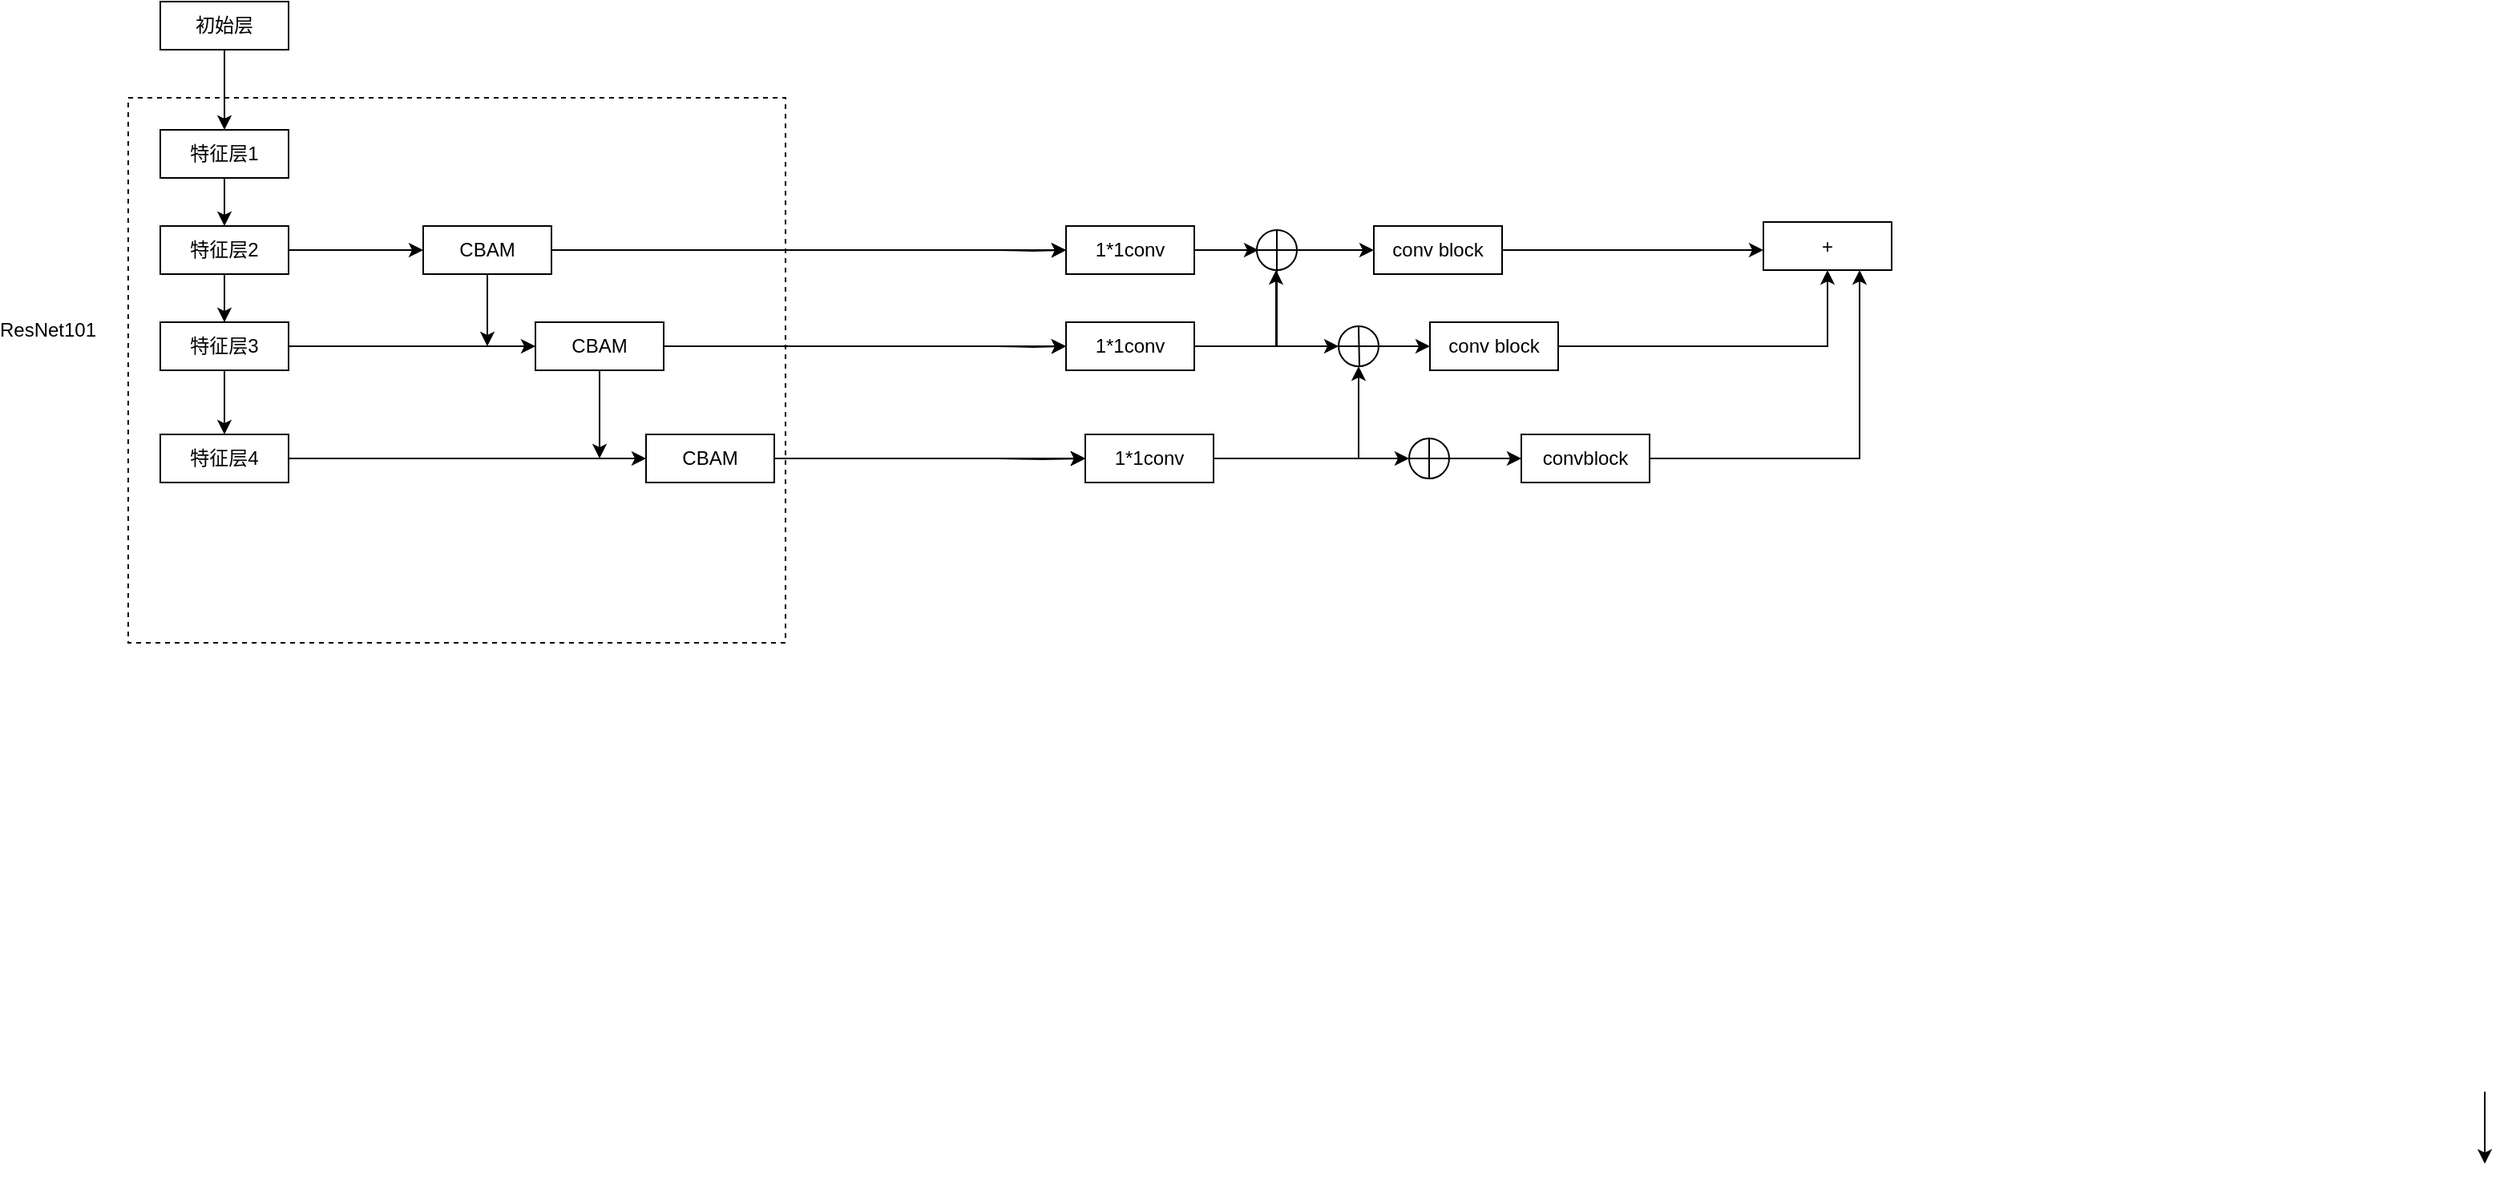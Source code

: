 <mxfile version="20.0.4" type="github">
  <diagram id="JfQKZL2tGRuZfobABAPK" name="Page-1">
    <mxGraphModel dx="1783" dy="1067" grid="1" gridSize="10" guides="1" tooltips="1" connect="1" arrows="1" fold="1" page="1" pageScale="1" pageWidth="3300" pageHeight="4681" math="0" shadow="0">
      <root>
        <mxCell id="0" />
        <mxCell id="1" parent="0" />
        <mxCell id="L2EDGP9bUQQvMHzrjToU-14" value="" style="rounded=0;whiteSpace=wrap;html=1;dashed=1;" vertex="1" parent="1">
          <mxGeometry x="100" y="290" width="410" height="340" as="geometry" />
        </mxCell>
        <mxCell id="L2EDGP9bUQQvMHzrjToU-9" style="edgeStyle=orthogonalEdgeStyle;rounded=0;orthogonalLoop=1;jettySize=auto;html=1;exitX=0.5;exitY=1;exitDx=0;exitDy=0;entryX=0.5;entryY=0;entryDx=0;entryDy=0;" edge="1" parent="1" source="L2EDGP9bUQQvMHzrjToU-1" target="L2EDGP9bUQQvMHzrjToU-3">
          <mxGeometry relative="1" as="geometry" />
        </mxCell>
        <mxCell id="L2EDGP9bUQQvMHzrjToU-1" value="初始层" style="rounded=0;whiteSpace=wrap;html=1;" vertex="1" parent="1">
          <mxGeometry x="120" y="230" width="80" height="30" as="geometry" />
        </mxCell>
        <mxCell id="L2EDGP9bUQQvMHzrjToU-10" style="edgeStyle=orthogonalEdgeStyle;rounded=0;orthogonalLoop=1;jettySize=auto;html=1;exitX=0.5;exitY=1;exitDx=0;exitDy=0;entryX=0.5;entryY=0;entryDx=0;entryDy=0;" edge="1" parent="1" source="L2EDGP9bUQQvMHzrjToU-3" target="L2EDGP9bUQQvMHzrjToU-4">
          <mxGeometry relative="1" as="geometry" />
        </mxCell>
        <mxCell id="L2EDGP9bUQQvMHzrjToU-3" value="特征层1" style="rounded=0;whiteSpace=wrap;html=1;" vertex="1" parent="1">
          <mxGeometry x="120" y="310" width="80" height="30" as="geometry" />
        </mxCell>
        <mxCell id="L2EDGP9bUQQvMHzrjToU-12" style="edgeStyle=orthogonalEdgeStyle;rounded=0;orthogonalLoop=1;jettySize=auto;html=1;exitX=0.5;exitY=1;exitDx=0;exitDy=0;entryX=0.5;entryY=0;entryDx=0;entryDy=0;" edge="1" parent="1" source="L2EDGP9bUQQvMHzrjToU-4" target="L2EDGP9bUQQvMHzrjToU-5">
          <mxGeometry relative="1" as="geometry" />
        </mxCell>
        <mxCell id="L2EDGP9bUQQvMHzrjToU-13" value="" style="edgeStyle=orthogonalEdgeStyle;rounded=0;orthogonalLoop=1;jettySize=auto;html=1;" edge="1" parent="1" source="L2EDGP9bUQQvMHzrjToU-4" target="L2EDGP9bUQQvMHzrjToU-6">
          <mxGeometry relative="1" as="geometry" />
        </mxCell>
        <mxCell id="L2EDGP9bUQQvMHzrjToU-18" style="edgeStyle=orthogonalEdgeStyle;rounded=0;orthogonalLoop=1;jettySize=auto;html=1;exitX=1;exitY=0.5;exitDx=0;exitDy=0;entryX=0;entryY=0.5;entryDx=0;entryDy=0;" edge="1" parent="1" source="L2EDGP9bUQQvMHzrjToU-4" target="L2EDGP9bUQQvMHzrjToU-16">
          <mxGeometry relative="1" as="geometry" />
        </mxCell>
        <mxCell id="L2EDGP9bUQQvMHzrjToU-4" value="特征层2" style="rounded=0;whiteSpace=wrap;html=1;" vertex="1" parent="1">
          <mxGeometry x="120" y="370" width="80" height="30" as="geometry" />
        </mxCell>
        <mxCell id="L2EDGP9bUQQvMHzrjToU-445" style="edgeStyle=orthogonalEdgeStyle;rounded=0;sketch=0;orthogonalLoop=1;jettySize=auto;html=1;exitX=1;exitY=0.5;exitDx=0;exitDy=0;entryX=0;entryY=0.5;entryDx=0;entryDy=0;shadow=0;startArrow=none;startFill=0;endArrow=classic;endFill=1;strokeColor=default;" edge="1" parent="1" source="L2EDGP9bUQQvMHzrjToU-5" target="L2EDGP9bUQQvMHzrjToU-19">
          <mxGeometry relative="1" as="geometry" />
        </mxCell>
        <mxCell id="L2EDGP9bUQQvMHzrjToU-5" value="特征层3" style="rounded=0;whiteSpace=wrap;html=1;" vertex="1" parent="1">
          <mxGeometry x="120" y="430" width="80" height="30" as="geometry" />
        </mxCell>
        <mxCell id="L2EDGP9bUQQvMHzrjToU-22" style="edgeStyle=orthogonalEdgeStyle;rounded=0;orthogonalLoop=1;jettySize=auto;html=1;exitX=1;exitY=0.5;exitDx=0;exitDy=0;entryX=0;entryY=0.5;entryDx=0;entryDy=0;" edge="1" parent="1" source="L2EDGP9bUQQvMHzrjToU-6" target="L2EDGP9bUQQvMHzrjToU-21">
          <mxGeometry relative="1" as="geometry" />
        </mxCell>
        <mxCell id="L2EDGP9bUQQvMHzrjToU-6" value="特征层4" style="rounded=0;whiteSpace=wrap;html=1;" vertex="1" parent="1">
          <mxGeometry x="120" y="500" width="80" height="30" as="geometry" />
        </mxCell>
        <mxCell id="L2EDGP9bUQQvMHzrjToU-15" value="ResNet101" style="text;html=1;strokeColor=none;fillColor=none;align=center;verticalAlign=middle;whiteSpace=wrap;rounded=0;dashed=1;" vertex="1" parent="1">
          <mxGeometry x="20" y="420" width="60" height="30" as="geometry" />
        </mxCell>
        <mxCell id="L2EDGP9bUQQvMHzrjToU-32" style="edgeStyle=orthogonalEdgeStyle;rounded=0;orthogonalLoop=1;jettySize=auto;html=1;exitX=1;exitY=0.5;exitDx=0;exitDy=0;entryX=0;entryY=0.5;entryDx=0;entryDy=0;startArrow=none;" edge="1" parent="1" target="L2EDGP9bUQQvMHzrjToU-28">
          <mxGeometry relative="1" as="geometry">
            <mxPoint x="643" y="385" as="sourcePoint" />
          </mxGeometry>
        </mxCell>
        <mxCell id="L2EDGP9bUQQvMHzrjToU-16" value="CBAM" style="rounded=0;whiteSpace=wrap;html=1;" vertex="1" parent="1">
          <mxGeometry x="284" y="370" width="80" height="30" as="geometry" />
        </mxCell>
        <mxCell id="L2EDGP9bUQQvMHzrjToU-33" style="edgeStyle=orthogonalEdgeStyle;rounded=0;orthogonalLoop=1;jettySize=auto;html=1;exitX=1;exitY=0.5;exitDx=0;exitDy=0;entryX=0;entryY=0.5;entryDx=0;entryDy=0;startArrow=none;" edge="1" parent="1" target="L2EDGP9bUQQvMHzrjToU-29">
          <mxGeometry relative="1" as="geometry">
            <mxPoint x="643" y="445" as="sourcePoint" />
            <mxPoint x="574" y="453" as="targetPoint" />
          </mxGeometry>
        </mxCell>
        <mxCell id="L2EDGP9bUQQvMHzrjToU-19" value="CBAM" style="rounded=0;whiteSpace=wrap;html=1;" vertex="1" parent="1">
          <mxGeometry x="354" y="430" width="80" height="30" as="geometry" />
        </mxCell>
        <mxCell id="L2EDGP9bUQQvMHzrjToU-34" style="edgeStyle=orthogonalEdgeStyle;rounded=0;orthogonalLoop=1;jettySize=auto;html=1;exitX=1;exitY=0.5;exitDx=0;exitDy=0;entryX=0;entryY=0.5;entryDx=0;entryDy=0;" edge="1" parent="1" target="L2EDGP9bUQQvMHzrjToU-30">
          <mxGeometry relative="1" as="geometry">
            <mxPoint x="669" y="515" as="sourcePoint" />
          </mxGeometry>
        </mxCell>
        <mxCell id="L2EDGP9bUQQvMHzrjToU-428" style="edgeStyle=orthogonalEdgeStyle;rounded=0;sketch=0;orthogonalLoop=1;jettySize=auto;html=1;exitX=1;exitY=0.5;exitDx=0;exitDy=0;entryX=0;entryY=0.5;entryDx=0;entryDy=0;shadow=0;startArrow=none;startFill=0;endArrow=classic;endFill=1;strokeColor=default;" edge="1" parent="1" target="L2EDGP9bUQQvMHzrjToU-30">
          <mxGeometry relative="1" as="geometry">
            <mxPoint x="643" y="515" as="sourcePoint" />
          </mxGeometry>
        </mxCell>
        <mxCell id="L2EDGP9bUQQvMHzrjToU-21" value="CBAM" style="rounded=0;whiteSpace=wrap;html=1;" vertex="1" parent="1">
          <mxGeometry x="423" y="500" width="80" height="30" as="geometry" />
        </mxCell>
        <mxCell id="L2EDGP9bUQQvMHzrjToU-35" style="edgeStyle=orthogonalEdgeStyle;rounded=0;orthogonalLoop=1;jettySize=auto;html=1;exitX=1;exitY=0.5;exitDx=0;exitDy=0;" edge="1" parent="1" source="L2EDGP9bUQQvMHzrjToU-28">
          <mxGeometry relative="1" as="geometry">
            <mxPoint x="805" y="385" as="targetPoint" />
          </mxGeometry>
        </mxCell>
        <mxCell id="L2EDGP9bUQQvMHzrjToU-28" value="1*1conv" style="rounded=0;whiteSpace=wrap;html=1;" vertex="1" parent="1">
          <mxGeometry x="685" y="370" width="80" height="30" as="geometry" />
        </mxCell>
        <mxCell id="L2EDGP9bUQQvMHzrjToU-39" style="edgeStyle=orthogonalEdgeStyle;rounded=0;orthogonalLoop=1;jettySize=auto;html=1;exitX=1;exitY=0.5;exitDx=0;exitDy=0;endArrow=classic;endFill=1;strokeColor=default;" edge="1" parent="1" source="L2EDGP9bUQQvMHzrjToU-29">
          <mxGeometry relative="1" as="geometry">
            <mxPoint x="855" y="445" as="targetPoint" />
            <Array as="points">
              <mxPoint x="835" y="445" />
              <mxPoint x="835" y="445" />
            </Array>
          </mxGeometry>
        </mxCell>
        <mxCell id="L2EDGP9bUQQvMHzrjToU-29" value="1*1conv" style="rounded=0;whiteSpace=wrap;html=1;" vertex="1" parent="1">
          <mxGeometry x="685" y="430" width="80" height="30" as="geometry" />
        </mxCell>
        <mxCell id="L2EDGP9bUQQvMHzrjToU-66" style="edgeStyle=orthogonalEdgeStyle;rounded=0;sketch=0;orthogonalLoop=1;jettySize=auto;html=1;exitX=1;exitY=0.5;exitDx=0;exitDy=0;entryX=0.5;entryY=1;entryDx=0;entryDy=0;shadow=0;startArrow=none;startFill=0;endArrow=classic;endFill=1;strokeColor=default;" edge="1" parent="1" source="L2EDGP9bUQQvMHzrjToU-30" target="L2EDGP9bUQQvMHzrjToU-62">
          <mxGeometry relative="1" as="geometry" />
        </mxCell>
        <mxCell id="L2EDGP9bUQQvMHzrjToU-30" value="1*1conv" style="rounded=0;whiteSpace=wrap;html=1;" vertex="1" parent="1">
          <mxGeometry x="697" y="500" width="80" height="30" as="geometry" />
        </mxCell>
        <mxCell id="L2EDGP9bUQQvMHzrjToU-68" style="edgeStyle=orthogonalEdgeStyle;rounded=0;sketch=0;orthogonalLoop=1;jettySize=auto;html=1;exitX=1;exitY=0.5;exitDx=0;exitDy=0;entryX=0;entryY=0.5;entryDx=0;entryDy=0;shadow=0;startArrow=none;startFill=0;endArrow=classic;endFill=1;strokeColor=default;" edge="1" parent="1" source="L2EDGP9bUQQvMHzrjToU-36" target="L2EDGP9bUQQvMHzrjToU-67">
          <mxGeometry relative="1" as="geometry" />
        </mxCell>
        <mxCell id="L2EDGP9bUQQvMHzrjToU-36" value="" style="ellipse;whiteSpace=wrap;html=1;aspect=fixed;" vertex="1" parent="1">
          <mxGeometry x="804" y="372.5" width="25" height="25" as="geometry" />
        </mxCell>
        <mxCell id="L2EDGP9bUQQvMHzrjToU-37" style="edgeStyle=orthogonalEdgeStyle;rounded=0;orthogonalLoop=1;jettySize=auto;html=1;exitX=0;exitY=0.5;exitDx=0;exitDy=0;entryX=1;entryY=0.5;entryDx=0;entryDy=0;strokeColor=default;endArrow=none;endFill=0;" edge="1" parent="1" source="L2EDGP9bUQQvMHzrjToU-36" target="L2EDGP9bUQQvMHzrjToU-36">
          <mxGeometry relative="1" as="geometry" />
        </mxCell>
        <mxCell id="L2EDGP9bUQQvMHzrjToU-42" style="edgeStyle=orthogonalEdgeStyle;rounded=0;orthogonalLoop=1;jettySize=auto;html=1;exitX=0.5;exitY=0;exitDx=0;exitDy=0;entryX=0.5;entryY=1;entryDx=0;entryDy=0;startArrow=none;startFill=0;endArrow=none;endFill=0;strokeColor=default;" edge="1" parent="1" source="L2EDGP9bUQQvMHzrjToU-36" target="L2EDGP9bUQQvMHzrjToU-36">
          <mxGeometry relative="1" as="geometry" />
        </mxCell>
        <mxCell id="L2EDGP9bUQQvMHzrjToU-46" value="" style="endArrow=classic;html=1;rounded=0;shadow=0;sketch=0;strokeColor=default;exitX=1;exitY=0.5;exitDx=0;exitDy=0;" edge="1" parent="1" source="L2EDGP9bUQQvMHzrjToU-29">
          <mxGeometry width="50" height="50" relative="1" as="geometry">
            <mxPoint x="765" y="450" as="sourcePoint" />
            <mxPoint x="816" y="397.5" as="targetPoint" />
            <Array as="points">
              <mxPoint x="816" y="445" />
            </Array>
          </mxGeometry>
        </mxCell>
        <mxCell id="L2EDGP9bUQQvMHzrjToU-55" value="" style="edgeStyle=orthogonalEdgeStyle;rounded=0;sketch=0;orthogonalLoop=1;jettySize=auto;html=1;shadow=0;startArrow=none;startFill=0;endArrow=none;endFill=0;strokeColor=default;" edge="1" parent="1" source="L2EDGP9bUQQvMHzrjToU-50" target="L2EDGP9bUQQvMHzrjToU-36">
          <mxGeometry relative="1" as="geometry" />
        </mxCell>
        <mxCell id="L2EDGP9bUQQvMHzrjToU-56" style="edgeStyle=orthogonalEdgeStyle;rounded=0;sketch=0;orthogonalLoop=1;jettySize=auto;html=1;exitX=0.5;exitY=1;exitDx=0;exitDy=0;entryX=1;entryY=0.5;entryDx=0;entryDy=0;shadow=0;startArrow=classic;startFill=1;endArrow=none;endFill=0;strokeColor=default;" edge="1" parent="1" source="L2EDGP9bUQQvMHzrjToU-50" target="L2EDGP9bUQQvMHzrjToU-30">
          <mxGeometry relative="1" as="geometry" />
        </mxCell>
        <mxCell id="L2EDGP9bUQQvMHzrjToU-70" style="edgeStyle=orthogonalEdgeStyle;rounded=0;sketch=0;orthogonalLoop=1;jettySize=auto;html=1;exitX=1;exitY=0.5;exitDx=0;exitDy=0;entryX=0;entryY=0.5;entryDx=0;entryDy=0;shadow=0;startArrow=none;startFill=0;endArrow=classic;endFill=1;strokeColor=default;" edge="1" parent="1" source="L2EDGP9bUQQvMHzrjToU-50" target="L2EDGP9bUQQvMHzrjToU-69">
          <mxGeometry relative="1" as="geometry" />
        </mxCell>
        <mxCell id="L2EDGP9bUQQvMHzrjToU-50" value="" style="ellipse;whiteSpace=wrap;html=1;aspect=fixed;" vertex="1" parent="1">
          <mxGeometry x="855" y="432.5" width="25" height="25" as="geometry" />
        </mxCell>
        <mxCell id="L2EDGP9bUQQvMHzrjToU-51" style="edgeStyle=orthogonalEdgeStyle;rounded=0;orthogonalLoop=1;jettySize=auto;html=1;exitX=0;exitY=0.5;exitDx=0;exitDy=0;entryX=1;entryY=0.5;entryDx=0;entryDy=0;strokeColor=default;endArrow=none;endFill=0;" edge="1" parent="1" source="L2EDGP9bUQQvMHzrjToU-50" target="L2EDGP9bUQQvMHzrjToU-50">
          <mxGeometry relative="1" as="geometry" />
        </mxCell>
        <mxCell id="L2EDGP9bUQQvMHzrjToU-52" style="edgeStyle=orthogonalEdgeStyle;rounded=0;orthogonalLoop=1;jettySize=auto;html=1;exitX=0.5;exitY=0;exitDx=0;exitDy=0;startArrow=none;startFill=0;endArrow=none;endFill=0;strokeColor=default;" edge="1" parent="1" source="L2EDGP9bUQQvMHzrjToU-50">
          <mxGeometry relative="1" as="geometry">
            <mxPoint x="868" y="458" as="targetPoint" />
            <Array as="points">
              <mxPoint x="868" y="433" />
              <mxPoint x="868" y="433" />
            </Array>
          </mxGeometry>
        </mxCell>
        <mxCell id="L2EDGP9bUQQvMHzrjToU-411" style="edgeStyle=orthogonalEdgeStyle;rounded=0;sketch=0;orthogonalLoop=1;jettySize=auto;html=1;exitX=0.5;exitY=0;exitDx=0;exitDy=0;entryX=0;entryY=0.5;entryDx=0;entryDy=0;shadow=0;startArrow=none;startFill=0;endArrow=classic;endFill=1;strokeColor=default;" edge="1" parent="1" source="L2EDGP9bUQQvMHzrjToU-62" target="L2EDGP9bUQQvMHzrjToU-409">
          <mxGeometry relative="1" as="geometry" />
        </mxCell>
        <mxCell id="L2EDGP9bUQQvMHzrjToU-62" value="" style="ellipse;whiteSpace=wrap;html=1;aspect=fixed;direction=south;" vertex="1" parent="1">
          <mxGeometry x="899" y="502.5" width="25" height="25" as="geometry" />
        </mxCell>
        <mxCell id="L2EDGP9bUQQvMHzrjToU-63" style="edgeStyle=orthogonalEdgeStyle;rounded=0;orthogonalLoop=1;jettySize=auto;html=1;exitX=0;exitY=0.5;exitDx=0;exitDy=0;entryX=1;entryY=0.5;entryDx=0;entryDy=0;strokeColor=default;endArrow=none;endFill=0;" edge="1" parent="1" source="L2EDGP9bUQQvMHzrjToU-62" target="L2EDGP9bUQQvMHzrjToU-62">
          <mxGeometry relative="1" as="geometry" />
        </mxCell>
        <mxCell id="L2EDGP9bUQQvMHzrjToU-65" style="edgeStyle=orthogonalEdgeStyle;rounded=0;sketch=0;orthogonalLoop=1;jettySize=auto;html=1;exitX=0.5;exitY=1;exitDx=0;exitDy=0;entryX=0.5;entryY=0;entryDx=0;entryDy=0;shadow=0;startArrow=none;startFill=0;endArrow=none;endFill=0;strokeColor=default;" edge="1" parent="1" source="L2EDGP9bUQQvMHzrjToU-62" target="L2EDGP9bUQQvMHzrjToU-62">
          <mxGeometry relative="1" as="geometry" />
        </mxCell>
        <mxCell id="L2EDGP9bUQQvMHzrjToU-456" style="edgeStyle=orthogonalEdgeStyle;rounded=0;sketch=0;orthogonalLoop=1;jettySize=auto;html=1;exitX=1;exitY=0.5;exitDx=0;exitDy=0;shadow=0;startArrow=none;startFill=0;endArrow=classic;endFill=1;strokeColor=default;" edge="1" parent="1" source="L2EDGP9bUQQvMHzrjToU-67">
          <mxGeometry relative="1" as="geometry">
            <mxPoint x="1120" y="385" as="targetPoint" />
          </mxGeometry>
        </mxCell>
        <mxCell id="L2EDGP9bUQQvMHzrjToU-67" value="conv block" style="rounded=0;whiteSpace=wrap;html=1;" vertex="1" parent="1">
          <mxGeometry x="877" y="370" width="80" height="30" as="geometry" />
        </mxCell>
        <mxCell id="L2EDGP9bUQQvMHzrjToU-457" style="edgeStyle=orthogonalEdgeStyle;rounded=0;sketch=0;orthogonalLoop=1;jettySize=auto;html=1;exitX=1;exitY=0.5;exitDx=0;exitDy=0;shadow=0;startArrow=none;startFill=0;endArrow=classic;endFill=1;strokeColor=default;entryX=0.5;entryY=1;entryDx=0;entryDy=0;" edge="1" parent="1" source="L2EDGP9bUQQvMHzrjToU-69" target="L2EDGP9bUQQvMHzrjToU-459">
          <mxGeometry relative="1" as="geometry">
            <mxPoint x="1140" y="390" as="targetPoint" />
          </mxGeometry>
        </mxCell>
        <mxCell id="L2EDGP9bUQQvMHzrjToU-69" value="conv block" style="rounded=0;whiteSpace=wrap;html=1;" vertex="1" parent="1">
          <mxGeometry x="912" y="430" width="80" height="30" as="geometry" />
        </mxCell>
        <mxCell id="L2EDGP9bUQQvMHzrjToU-458" style="edgeStyle=orthogonalEdgeStyle;rounded=0;sketch=0;orthogonalLoop=1;jettySize=auto;html=1;exitX=1;exitY=0.5;exitDx=0;exitDy=0;shadow=0;startArrow=none;startFill=0;endArrow=classic;endFill=1;entryX=0.75;entryY=1;entryDx=0;entryDy=0;" edge="1" parent="1" source="L2EDGP9bUQQvMHzrjToU-409" target="L2EDGP9bUQQvMHzrjToU-459">
          <mxGeometry relative="1" as="geometry">
            <mxPoint x="1190" y="440" as="targetPoint" />
          </mxGeometry>
        </mxCell>
        <mxCell id="L2EDGP9bUQQvMHzrjToU-409" value="convblock" style="rounded=0;whiteSpace=wrap;html=1;" vertex="1" parent="1">
          <mxGeometry x="969" y="500" width="80" height="30" as="geometry" />
        </mxCell>
        <mxCell id="L2EDGP9bUQQvMHzrjToU-418" value="" style="rounded=0;whiteSpace=wrap;html=1;" vertex="1" parent="1">
          <mxGeometry x="240" y="561" height="20" as="geometry" />
        </mxCell>
        <mxCell id="L2EDGP9bUQQvMHzrjToU-426" style="edgeStyle=orthogonalEdgeStyle;rounded=0;sketch=0;orthogonalLoop=1;jettySize=auto;html=1;exitX=0.5;exitY=1;exitDx=0;exitDy=0;shadow=0;startArrow=none;startFill=0;endArrow=classic;endFill=1;strokeColor=default;" edge="1" parent="1" target="L2EDGP9bUQQvMHzrjToU-427">
          <mxGeometry relative="1" as="geometry">
            <mxPoint x="1570" y="910" as="sourcePoint" />
          </mxGeometry>
        </mxCell>
        <mxCell id="L2EDGP9bUQQvMHzrjToU-427" value="" style="rounded=0;whiteSpace=wrap;html=1;" vertex="1" parent="1">
          <mxGeometry x="1570" y="955" height="5" as="geometry" />
        </mxCell>
        <mxCell id="L2EDGP9bUQQvMHzrjToU-447" value="" style="endArrow=classic;html=1;rounded=0;shadow=0;sketch=0;strokeColor=default;exitX=0.5;exitY=1;exitDx=0;exitDy=0;startArrow=none;startFill=0;endFill=1;entryX=0.5;entryY=1;entryDx=0;entryDy=0;" edge="1" parent="1" source="L2EDGP9bUQQvMHzrjToU-16">
          <mxGeometry width="50" height="50" relative="1" as="geometry">
            <mxPoint x="404" y="520" as="sourcePoint" />
            <mxPoint x="324" y="445" as="targetPoint" />
          </mxGeometry>
        </mxCell>
        <mxCell id="L2EDGP9bUQQvMHzrjToU-448" value="" style="endArrow=classic;html=1;rounded=0;shadow=0;sketch=0;strokeColor=default;exitX=0.5;exitY=1;exitDx=0;exitDy=0;startArrow=none;startFill=0;endFill=1;" edge="1" parent="1">
          <mxGeometry width="50" height="50" relative="1" as="geometry">
            <mxPoint x="394" y="460" as="sourcePoint" />
            <mxPoint x="394" y="515" as="targetPoint" />
          </mxGeometry>
        </mxCell>
        <mxCell id="L2EDGP9bUQQvMHzrjToU-450" value="" style="edgeStyle=orthogonalEdgeStyle;rounded=0;orthogonalLoop=1;jettySize=auto;html=1;exitX=1;exitY=0.5;exitDx=0;exitDy=0;entryX=0;entryY=0.5;entryDx=0;entryDy=0;endArrow=classic;endFill=1;" edge="1" parent="1" source="L2EDGP9bUQQvMHzrjToU-16" target="L2EDGP9bUQQvMHzrjToU-28">
          <mxGeometry relative="1" as="geometry">
            <mxPoint x="364" y="385" as="sourcePoint" />
            <mxPoint x="563" y="385" as="targetPoint" />
          </mxGeometry>
        </mxCell>
        <mxCell id="L2EDGP9bUQQvMHzrjToU-452" value="" style="edgeStyle=orthogonalEdgeStyle;rounded=0;orthogonalLoop=1;jettySize=auto;html=1;exitX=1;exitY=0.5;exitDx=0;exitDy=0;endArrow=classic;endFill=1;entryX=0;entryY=0.5;entryDx=0;entryDy=0;" edge="1" parent="1" source="L2EDGP9bUQQvMHzrjToU-19" target="L2EDGP9bUQQvMHzrjToU-29">
          <mxGeometry relative="1" as="geometry">
            <mxPoint x="443" y="445" as="sourcePoint" />
            <mxPoint x="680" y="445" as="targetPoint" />
          </mxGeometry>
        </mxCell>
        <mxCell id="L2EDGP9bUQQvMHzrjToU-454" value="" style="edgeStyle=orthogonalEdgeStyle;rounded=0;sketch=0;orthogonalLoop=1;jettySize=auto;html=1;exitX=1;exitY=0.5;exitDx=0;exitDy=0;entryX=0;entryY=0.5;entryDx=0;entryDy=0;shadow=0;startArrow=none;startFill=0;endArrow=classic;endFill=1;strokeColor=default;" edge="1" parent="1" source="L2EDGP9bUQQvMHzrjToU-21" target="L2EDGP9bUQQvMHzrjToU-30">
          <mxGeometry relative="1" as="geometry">
            <mxPoint x="521" y="515" as="sourcePoint" />
            <mxPoint x="563" y="515" as="targetPoint" />
          </mxGeometry>
        </mxCell>
        <mxCell id="L2EDGP9bUQQvMHzrjToU-459" value="+" style="rounded=0;whiteSpace=wrap;html=1;" vertex="1" parent="1">
          <mxGeometry x="1120" y="367.5" width="80" height="30" as="geometry" />
        </mxCell>
      </root>
    </mxGraphModel>
  </diagram>
</mxfile>
